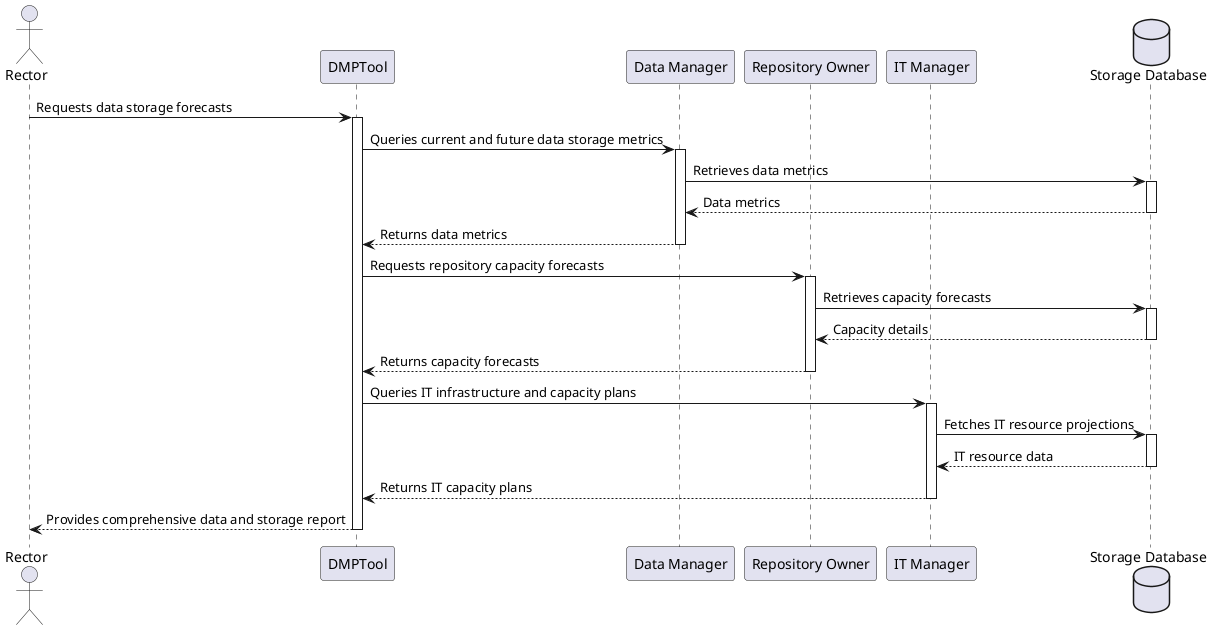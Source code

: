 @startuml
actor Rector
participant "DMPTool" as DMP
participant "Data Manager" as DataManager
participant "Repository Owner" as RepoOwner
participant "IT Manager" as ITManager
database "Storage Database" as StorageDB

Rector -> DMP: Requests data storage forecasts
activate DMP

DMP -> DataManager: Queries current and future data storage metrics
activate DataManager

DataManager -> StorageDB: Retrieves data metrics
activate StorageDB
StorageDB --> DataManager: Data metrics
deactivate StorageDB

DataManager --> DMP: Returns data metrics
deactivate DataManager

DMP -> RepoOwner: Requests repository capacity forecasts
activate RepoOwner

RepoOwner -> StorageDB: Retrieves capacity forecasts
activate StorageDB
StorageDB --> RepoOwner: Capacity details
deactivate StorageDB

RepoOwner --> DMP: Returns capacity forecasts
deactivate RepoOwner

DMP -> ITManager: Queries IT infrastructure and capacity plans
activate ITManager

ITManager -> StorageDB: Fetches IT resource projections
activate StorageDB
StorageDB --> ITManager: IT resource data
deactivate StorageDB

ITManager --> DMP: Returns IT capacity plans
deactivate ITManager

DMP --> Rector: Provides comprehensive data and storage report
deactivate DMP
@enduml